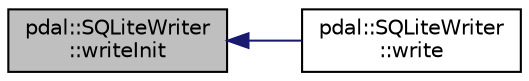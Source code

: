 digraph "pdal::SQLiteWriter::writeInit"
{
  edge [fontname="Helvetica",fontsize="10",labelfontname="Helvetica",labelfontsize="10"];
  node [fontname="Helvetica",fontsize="10",shape=record];
  rankdir="LR";
  Node1 [label="pdal::SQLiteWriter\l::writeInit",height=0.2,width=0.4,color="black", fillcolor="grey75", style="filled", fontcolor="black"];
  Node1 -> Node2 [dir="back",color="midnightblue",fontsize="10",style="solid",fontname="Helvetica"];
  Node2 [label="pdal::SQLiteWriter\l::write",height=0.2,width=0.4,color="black", fillcolor="white", style="filled",URL="$classpdal_1_1SQLiteWriter.html#a258990451ca91103f10913812e5ef623"];
}
